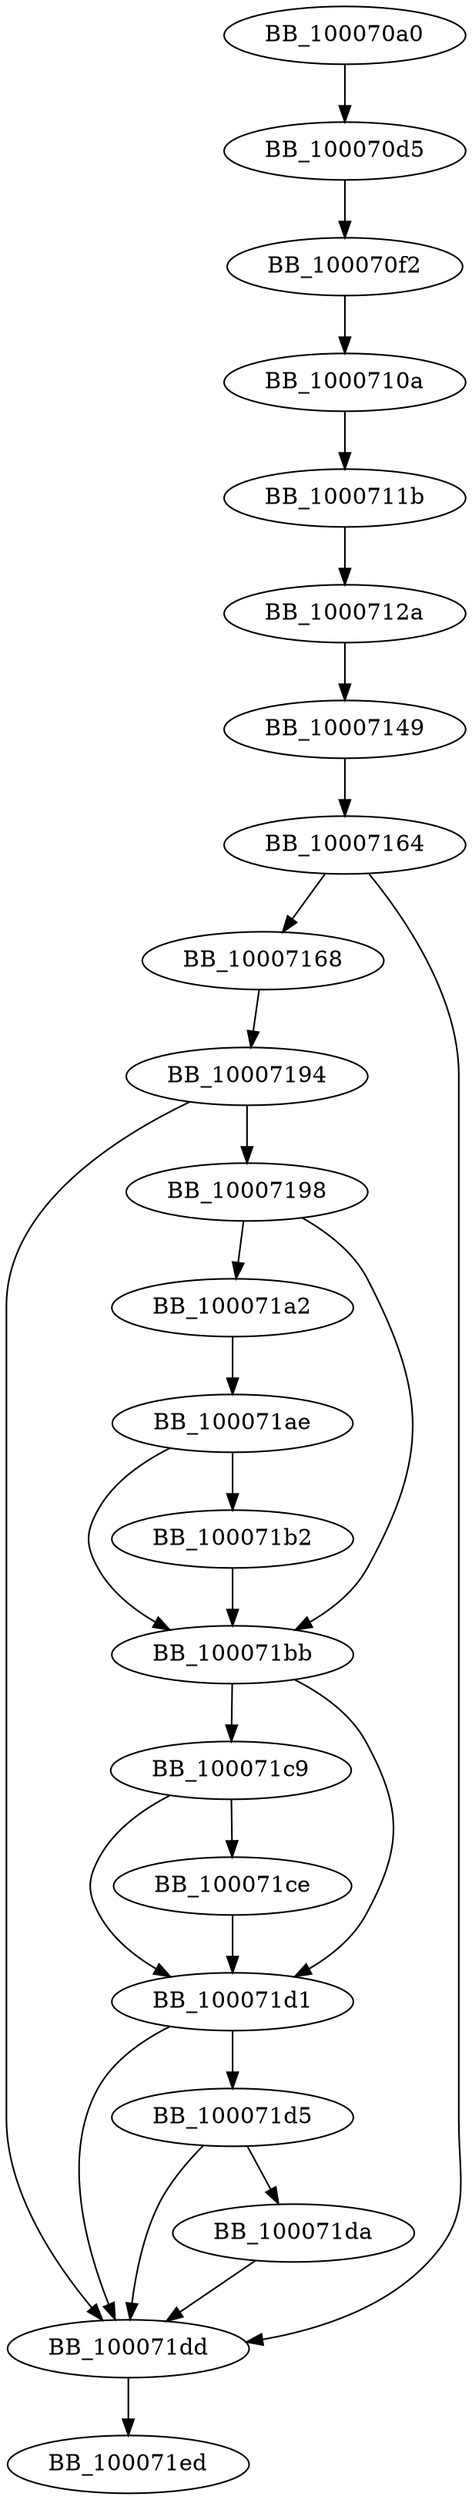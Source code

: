 DiGraph sub_100070A0{
BB_100070a0->BB_100070d5
BB_100070d5->BB_100070f2
BB_100070f2->BB_1000710a
BB_1000710a->BB_1000711b
BB_1000711b->BB_1000712a
BB_1000712a->BB_10007149
BB_10007149->BB_10007164
BB_10007164->BB_10007168
BB_10007164->BB_100071dd
BB_10007168->BB_10007194
BB_10007194->BB_10007198
BB_10007194->BB_100071dd
BB_10007198->BB_100071a2
BB_10007198->BB_100071bb
BB_100071a2->BB_100071ae
BB_100071ae->BB_100071b2
BB_100071ae->BB_100071bb
BB_100071b2->BB_100071bb
BB_100071bb->BB_100071c9
BB_100071bb->BB_100071d1
BB_100071c9->BB_100071ce
BB_100071c9->BB_100071d1
BB_100071ce->BB_100071d1
BB_100071d1->BB_100071d5
BB_100071d1->BB_100071dd
BB_100071d5->BB_100071da
BB_100071d5->BB_100071dd
BB_100071da->BB_100071dd
BB_100071dd->BB_100071ed
}
